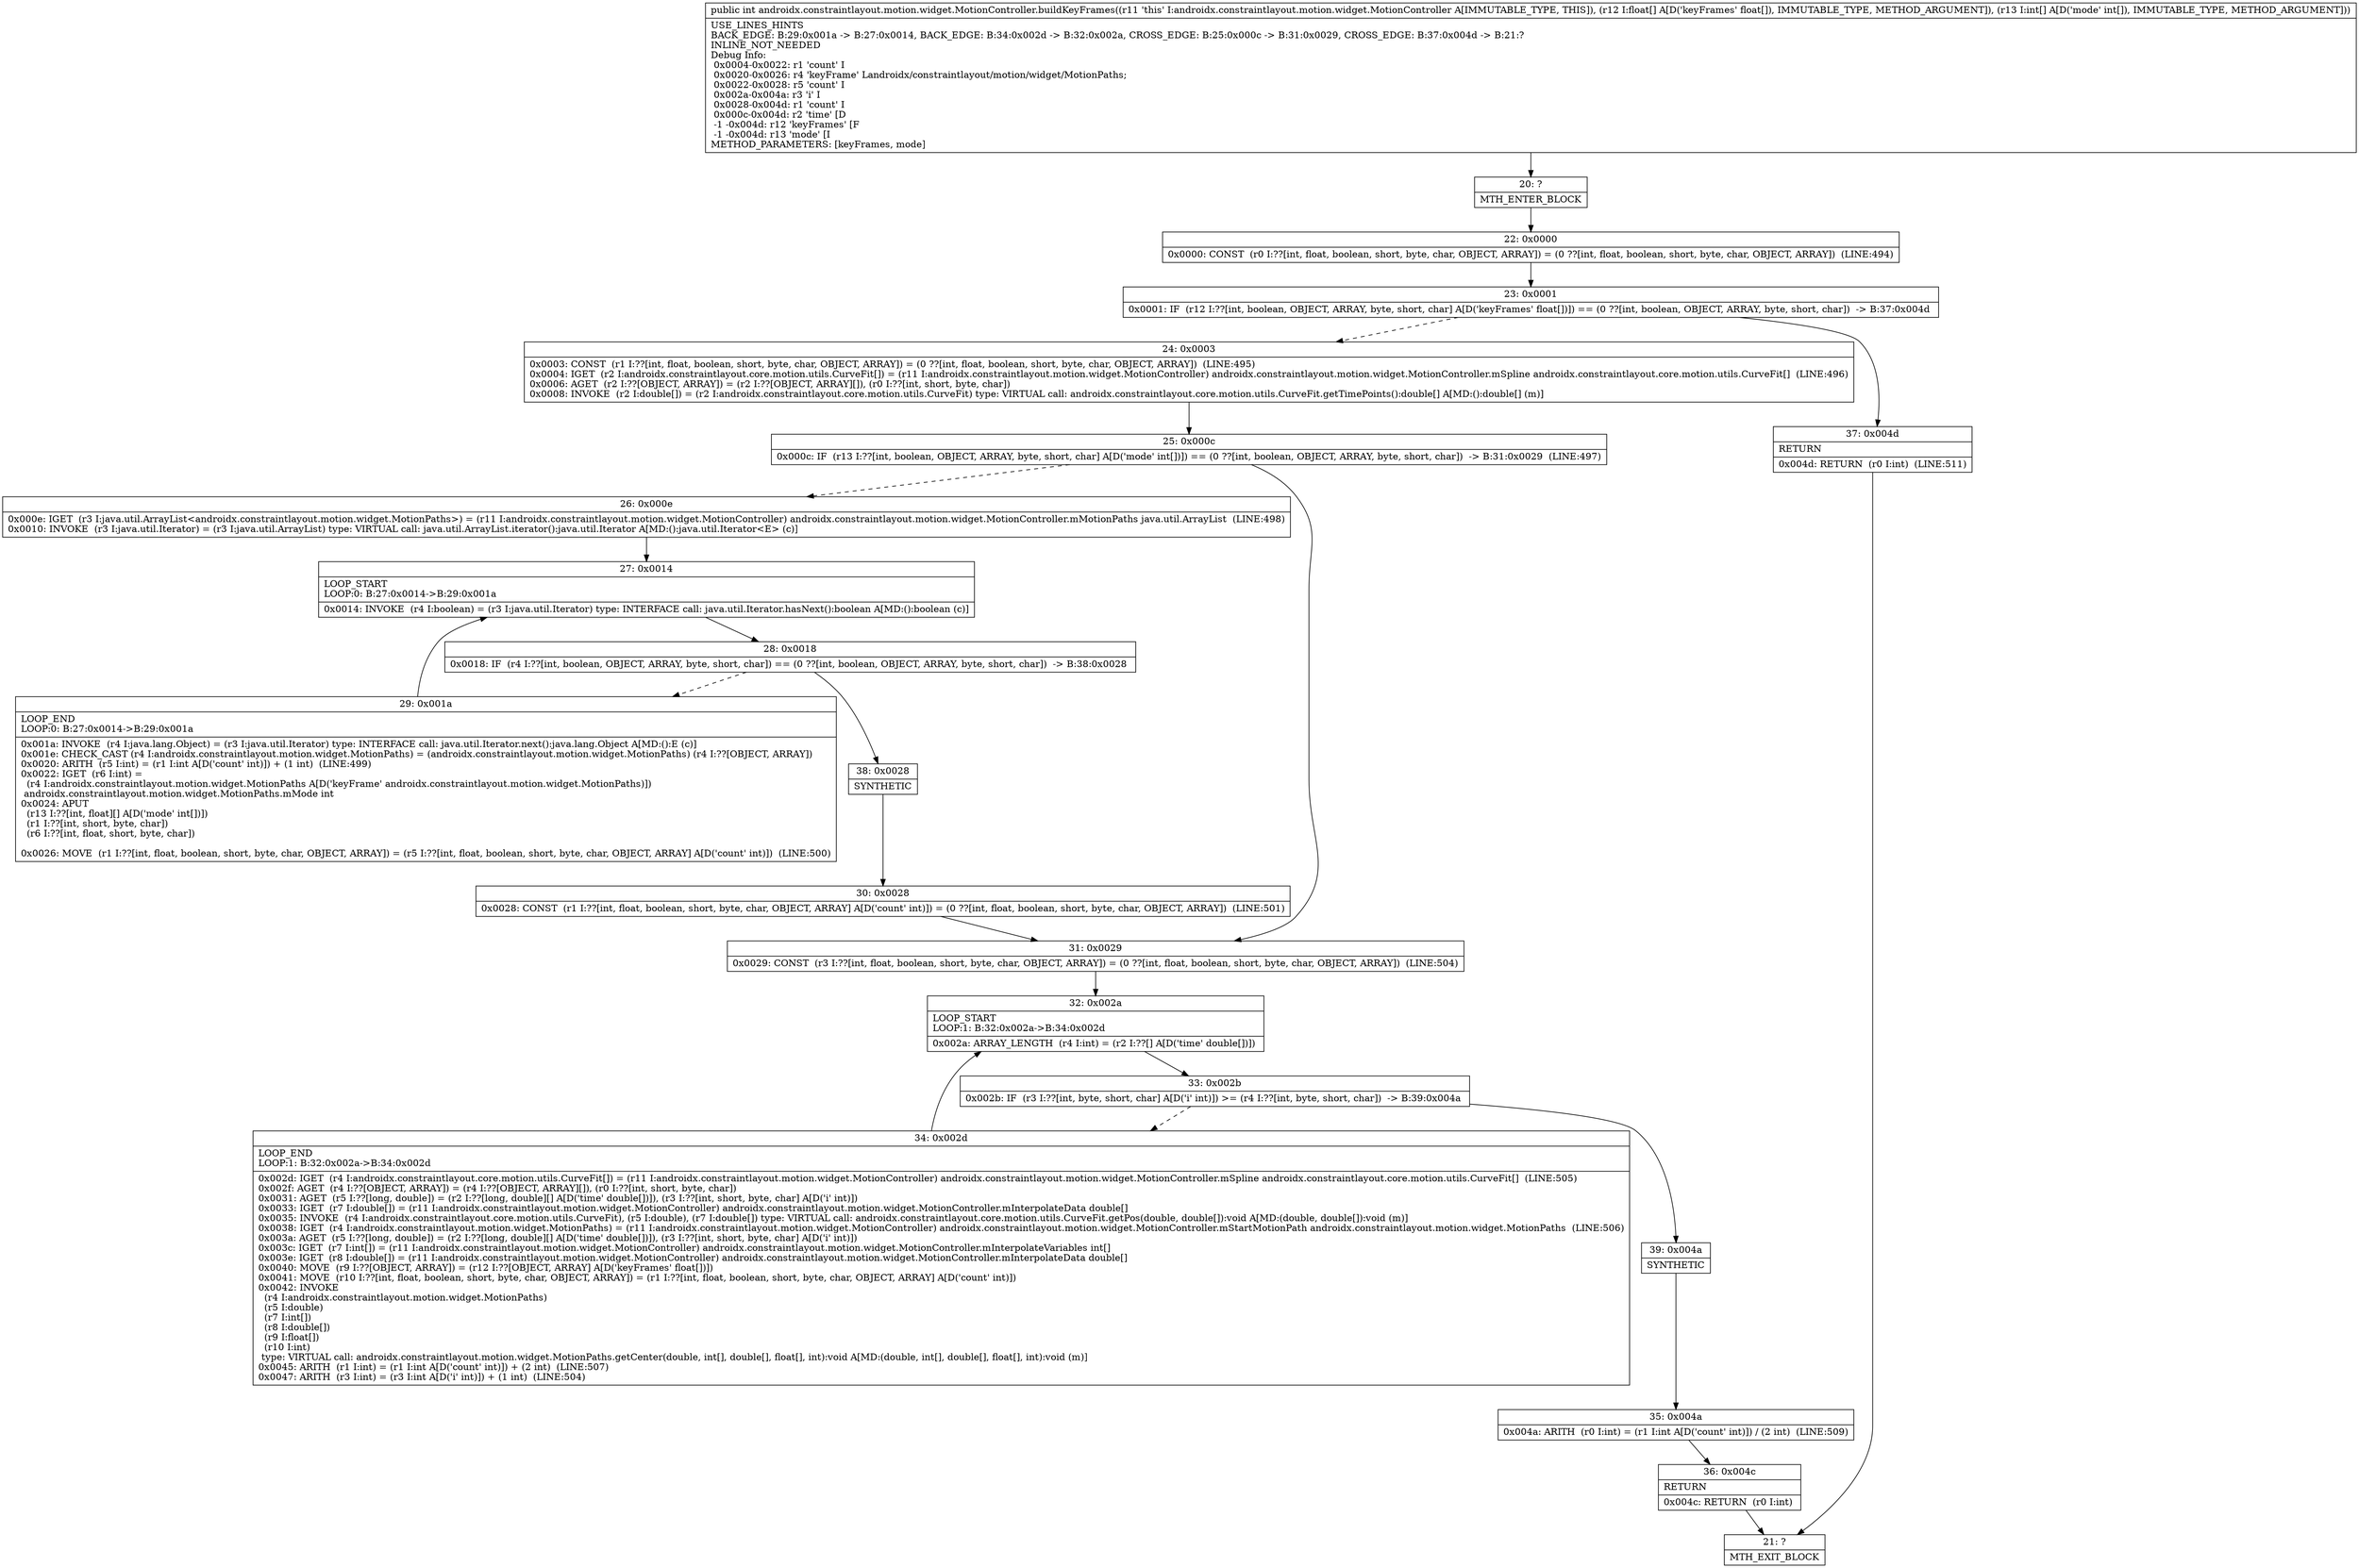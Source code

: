 digraph "CFG forandroidx.constraintlayout.motion.widget.MotionController.buildKeyFrames([F[I)I" {
Node_20 [shape=record,label="{20\:\ ?|MTH_ENTER_BLOCK\l}"];
Node_22 [shape=record,label="{22\:\ 0x0000|0x0000: CONST  (r0 I:??[int, float, boolean, short, byte, char, OBJECT, ARRAY]) = (0 ??[int, float, boolean, short, byte, char, OBJECT, ARRAY])  (LINE:494)\l}"];
Node_23 [shape=record,label="{23\:\ 0x0001|0x0001: IF  (r12 I:??[int, boolean, OBJECT, ARRAY, byte, short, char] A[D('keyFrames' float[])]) == (0 ??[int, boolean, OBJECT, ARRAY, byte, short, char])  \-\> B:37:0x004d \l}"];
Node_24 [shape=record,label="{24\:\ 0x0003|0x0003: CONST  (r1 I:??[int, float, boolean, short, byte, char, OBJECT, ARRAY]) = (0 ??[int, float, boolean, short, byte, char, OBJECT, ARRAY])  (LINE:495)\l0x0004: IGET  (r2 I:androidx.constraintlayout.core.motion.utils.CurveFit[]) = (r11 I:androidx.constraintlayout.motion.widget.MotionController) androidx.constraintlayout.motion.widget.MotionController.mSpline androidx.constraintlayout.core.motion.utils.CurveFit[]  (LINE:496)\l0x0006: AGET  (r2 I:??[OBJECT, ARRAY]) = (r2 I:??[OBJECT, ARRAY][]), (r0 I:??[int, short, byte, char]) \l0x0008: INVOKE  (r2 I:double[]) = (r2 I:androidx.constraintlayout.core.motion.utils.CurveFit) type: VIRTUAL call: androidx.constraintlayout.core.motion.utils.CurveFit.getTimePoints():double[] A[MD:():double[] (m)]\l}"];
Node_25 [shape=record,label="{25\:\ 0x000c|0x000c: IF  (r13 I:??[int, boolean, OBJECT, ARRAY, byte, short, char] A[D('mode' int[])]) == (0 ??[int, boolean, OBJECT, ARRAY, byte, short, char])  \-\> B:31:0x0029  (LINE:497)\l}"];
Node_26 [shape=record,label="{26\:\ 0x000e|0x000e: IGET  (r3 I:java.util.ArrayList\<androidx.constraintlayout.motion.widget.MotionPaths\>) = (r11 I:androidx.constraintlayout.motion.widget.MotionController) androidx.constraintlayout.motion.widget.MotionController.mMotionPaths java.util.ArrayList  (LINE:498)\l0x0010: INVOKE  (r3 I:java.util.Iterator) = (r3 I:java.util.ArrayList) type: VIRTUAL call: java.util.ArrayList.iterator():java.util.Iterator A[MD:():java.util.Iterator\<E\> (c)]\l}"];
Node_27 [shape=record,label="{27\:\ 0x0014|LOOP_START\lLOOP:0: B:27:0x0014\-\>B:29:0x001a\l|0x0014: INVOKE  (r4 I:boolean) = (r3 I:java.util.Iterator) type: INTERFACE call: java.util.Iterator.hasNext():boolean A[MD:():boolean (c)]\l}"];
Node_28 [shape=record,label="{28\:\ 0x0018|0x0018: IF  (r4 I:??[int, boolean, OBJECT, ARRAY, byte, short, char]) == (0 ??[int, boolean, OBJECT, ARRAY, byte, short, char])  \-\> B:38:0x0028 \l}"];
Node_29 [shape=record,label="{29\:\ 0x001a|LOOP_END\lLOOP:0: B:27:0x0014\-\>B:29:0x001a\l|0x001a: INVOKE  (r4 I:java.lang.Object) = (r3 I:java.util.Iterator) type: INTERFACE call: java.util.Iterator.next():java.lang.Object A[MD:():E (c)]\l0x001e: CHECK_CAST (r4 I:androidx.constraintlayout.motion.widget.MotionPaths) = (androidx.constraintlayout.motion.widget.MotionPaths) (r4 I:??[OBJECT, ARRAY]) \l0x0020: ARITH  (r5 I:int) = (r1 I:int A[D('count' int)]) + (1 int)  (LINE:499)\l0x0022: IGET  (r6 I:int) = \l  (r4 I:androidx.constraintlayout.motion.widget.MotionPaths A[D('keyFrame' androidx.constraintlayout.motion.widget.MotionPaths)])\l androidx.constraintlayout.motion.widget.MotionPaths.mMode int \l0x0024: APUT  \l  (r13 I:??[int, float][] A[D('mode' int[])])\l  (r1 I:??[int, short, byte, char])\l  (r6 I:??[int, float, short, byte, char])\l \l0x0026: MOVE  (r1 I:??[int, float, boolean, short, byte, char, OBJECT, ARRAY]) = (r5 I:??[int, float, boolean, short, byte, char, OBJECT, ARRAY] A[D('count' int)])  (LINE:500)\l}"];
Node_38 [shape=record,label="{38\:\ 0x0028|SYNTHETIC\l}"];
Node_30 [shape=record,label="{30\:\ 0x0028|0x0028: CONST  (r1 I:??[int, float, boolean, short, byte, char, OBJECT, ARRAY] A[D('count' int)]) = (0 ??[int, float, boolean, short, byte, char, OBJECT, ARRAY])  (LINE:501)\l}"];
Node_31 [shape=record,label="{31\:\ 0x0029|0x0029: CONST  (r3 I:??[int, float, boolean, short, byte, char, OBJECT, ARRAY]) = (0 ??[int, float, boolean, short, byte, char, OBJECT, ARRAY])  (LINE:504)\l}"];
Node_32 [shape=record,label="{32\:\ 0x002a|LOOP_START\lLOOP:1: B:32:0x002a\-\>B:34:0x002d\l|0x002a: ARRAY_LENGTH  (r4 I:int) = (r2 I:??[] A[D('time' double[])]) \l}"];
Node_33 [shape=record,label="{33\:\ 0x002b|0x002b: IF  (r3 I:??[int, byte, short, char] A[D('i' int)]) \>= (r4 I:??[int, byte, short, char])  \-\> B:39:0x004a \l}"];
Node_34 [shape=record,label="{34\:\ 0x002d|LOOP_END\lLOOP:1: B:32:0x002a\-\>B:34:0x002d\l|0x002d: IGET  (r4 I:androidx.constraintlayout.core.motion.utils.CurveFit[]) = (r11 I:androidx.constraintlayout.motion.widget.MotionController) androidx.constraintlayout.motion.widget.MotionController.mSpline androidx.constraintlayout.core.motion.utils.CurveFit[]  (LINE:505)\l0x002f: AGET  (r4 I:??[OBJECT, ARRAY]) = (r4 I:??[OBJECT, ARRAY][]), (r0 I:??[int, short, byte, char]) \l0x0031: AGET  (r5 I:??[long, double]) = (r2 I:??[long, double][] A[D('time' double[])]), (r3 I:??[int, short, byte, char] A[D('i' int)]) \l0x0033: IGET  (r7 I:double[]) = (r11 I:androidx.constraintlayout.motion.widget.MotionController) androidx.constraintlayout.motion.widget.MotionController.mInterpolateData double[] \l0x0035: INVOKE  (r4 I:androidx.constraintlayout.core.motion.utils.CurveFit), (r5 I:double), (r7 I:double[]) type: VIRTUAL call: androidx.constraintlayout.core.motion.utils.CurveFit.getPos(double, double[]):void A[MD:(double, double[]):void (m)]\l0x0038: IGET  (r4 I:androidx.constraintlayout.motion.widget.MotionPaths) = (r11 I:androidx.constraintlayout.motion.widget.MotionController) androidx.constraintlayout.motion.widget.MotionController.mStartMotionPath androidx.constraintlayout.motion.widget.MotionPaths  (LINE:506)\l0x003a: AGET  (r5 I:??[long, double]) = (r2 I:??[long, double][] A[D('time' double[])]), (r3 I:??[int, short, byte, char] A[D('i' int)]) \l0x003c: IGET  (r7 I:int[]) = (r11 I:androidx.constraintlayout.motion.widget.MotionController) androidx.constraintlayout.motion.widget.MotionController.mInterpolateVariables int[] \l0x003e: IGET  (r8 I:double[]) = (r11 I:androidx.constraintlayout.motion.widget.MotionController) androidx.constraintlayout.motion.widget.MotionController.mInterpolateData double[] \l0x0040: MOVE  (r9 I:??[OBJECT, ARRAY]) = (r12 I:??[OBJECT, ARRAY] A[D('keyFrames' float[])]) \l0x0041: MOVE  (r10 I:??[int, float, boolean, short, byte, char, OBJECT, ARRAY]) = (r1 I:??[int, float, boolean, short, byte, char, OBJECT, ARRAY] A[D('count' int)]) \l0x0042: INVOKE  \l  (r4 I:androidx.constraintlayout.motion.widget.MotionPaths)\l  (r5 I:double)\l  (r7 I:int[])\l  (r8 I:double[])\l  (r9 I:float[])\l  (r10 I:int)\l type: VIRTUAL call: androidx.constraintlayout.motion.widget.MotionPaths.getCenter(double, int[], double[], float[], int):void A[MD:(double, int[], double[], float[], int):void (m)]\l0x0045: ARITH  (r1 I:int) = (r1 I:int A[D('count' int)]) + (2 int)  (LINE:507)\l0x0047: ARITH  (r3 I:int) = (r3 I:int A[D('i' int)]) + (1 int)  (LINE:504)\l}"];
Node_39 [shape=record,label="{39\:\ 0x004a|SYNTHETIC\l}"];
Node_35 [shape=record,label="{35\:\ 0x004a|0x004a: ARITH  (r0 I:int) = (r1 I:int A[D('count' int)]) \/ (2 int)  (LINE:509)\l}"];
Node_36 [shape=record,label="{36\:\ 0x004c|RETURN\l|0x004c: RETURN  (r0 I:int) \l}"];
Node_21 [shape=record,label="{21\:\ ?|MTH_EXIT_BLOCK\l}"];
Node_37 [shape=record,label="{37\:\ 0x004d|RETURN\l|0x004d: RETURN  (r0 I:int)  (LINE:511)\l}"];
MethodNode[shape=record,label="{public int androidx.constraintlayout.motion.widget.MotionController.buildKeyFrames((r11 'this' I:androidx.constraintlayout.motion.widget.MotionController A[IMMUTABLE_TYPE, THIS]), (r12 I:float[] A[D('keyFrames' float[]), IMMUTABLE_TYPE, METHOD_ARGUMENT]), (r13 I:int[] A[D('mode' int[]), IMMUTABLE_TYPE, METHOD_ARGUMENT]))  | USE_LINES_HINTS\lBACK_EDGE: B:29:0x001a \-\> B:27:0x0014, BACK_EDGE: B:34:0x002d \-\> B:32:0x002a, CROSS_EDGE: B:25:0x000c \-\> B:31:0x0029, CROSS_EDGE: B:37:0x004d \-\> B:21:?\lINLINE_NOT_NEEDED\lDebug Info:\l  0x0004\-0x0022: r1 'count' I\l  0x0020\-0x0026: r4 'keyFrame' Landroidx\/constraintlayout\/motion\/widget\/MotionPaths;\l  0x0022\-0x0028: r5 'count' I\l  0x002a\-0x004a: r3 'i' I\l  0x0028\-0x004d: r1 'count' I\l  0x000c\-0x004d: r2 'time' [D\l  \-1 \-0x004d: r12 'keyFrames' [F\l  \-1 \-0x004d: r13 'mode' [I\lMETHOD_PARAMETERS: [keyFrames, mode]\l}"];
MethodNode -> Node_20;Node_20 -> Node_22;
Node_22 -> Node_23;
Node_23 -> Node_24[style=dashed];
Node_23 -> Node_37;
Node_24 -> Node_25;
Node_25 -> Node_26[style=dashed];
Node_25 -> Node_31;
Node_26 -> Node_27;
Node_27 -> Node_28;
Node_28 -> Node_29[style=dashed];
Node_28 -> Node_38;
Node_29 -> Node_27;
Node_38 -> Node_30;
Node_30 -> Node_31;
Node_31 -> Node_32;
Node_32 -> Node_33;
Node_33 -> Node_34[style=dashed];
Node_33 -> Node_39;
Node_34 -> Node_32;
Node_39 -> Node_35;
Node_35 -> Node_36;
Node_36 -> Node_21;
Node_37 -> Node_21;
}

